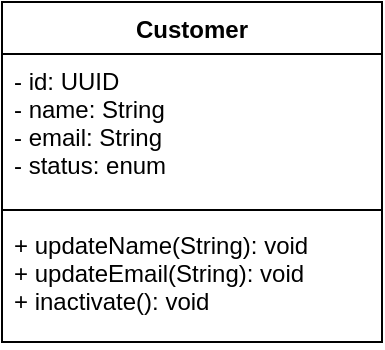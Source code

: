 <mxfile version="15.3.5" type="device"><diagram id="fBrbNfdY6TwHaRD1xGS9" name="Page-1"><mxGraphModel dx="1422" dy="761" grid="1" gridSize="10" guides="1" tooltips="1" connect="1" arrows="1" fold="1" page="1" pageScale="1" pageWidth="850" pageHeight="1100" math="0" shadow="0"><root><mxCell id="0"/><mxCell id="1" parent="0"/><mxCell id="hoGc3vWlw4rq1amvJYzW-1" value="Customer" style="swimlane;fontStyle=1;align=center;verticalAlign=top;childLayout=stackLayout;horizontal=1;startSize=26;horizontalStack=0;resizeParent=1;resizeParentMax=0;resizeLast=0;collapsible=1;marginBottom=0;hachureGap=4;pointerEvents=0;" vertex="1" parent="1"><mxGeometry x="320" y="200" width="190" height="170" as="geometry"><mxRectangle x="320" y="200" width="70" height="26" as="alternateBounds"/></mxGeometry></mxCell><mxCell id="hoGc3vWlw4rq1amvJYzW-2" value="- id: UUID&#10;- name: String&#10;- email: String&#10;- status: enum" style="text;strokeColor=none;fillColor=none;align=left;verticalAlign=top;spacingLeft=4;spacingRight=4;overflow=hidden;rotatable=0;points=[[0,0.5],[1,0.5]];portConstraint=eastwest;" vertex="1" parent="hoGc3vWlw4rq1amvJYzW-1"><mxGeometry y="26" width="190" height="74" as="geometry"/></mxCell><mxCell id="hoGc3vWlw4rq1amvJYzW-3" value="" style="line;strokeWidth=1;fillColor=none;align=left;verticalAlign=middle;spacingTop=-1;spacingLeft=3;spacingRight=3;rotatable=0;labelPosition=right;points=[];portConstraint=eastwest;" vertex="1" parent="hoGc3vWlw4rq1amvJYzW-1"><mxGeometry y="100" width="190" height="8" as="geometry"/></mxCell><mxCell id="hoGc3vWlw4rq1amvJYzW-4" value="+ updateName(String): void&#10;+ updateEmail(String): void&#10;+ inactivate(): void" style="text;strokeColor=none;fillColor=none;align=left;verticalAlign=top;spacingLeft=4;spacingRight=4;overflow=hidden;rotatable=0;points=[[0,0.5],[1,0.5]];portConstraint=eastwest;" vertex="1" parent="hoGc3vWlw4rq1amvJYzW-1"><mxGeometry y="108" width="190" height="62" as="geometry"/></mxCell></root></mxGraphModel></diagram></mxfile>